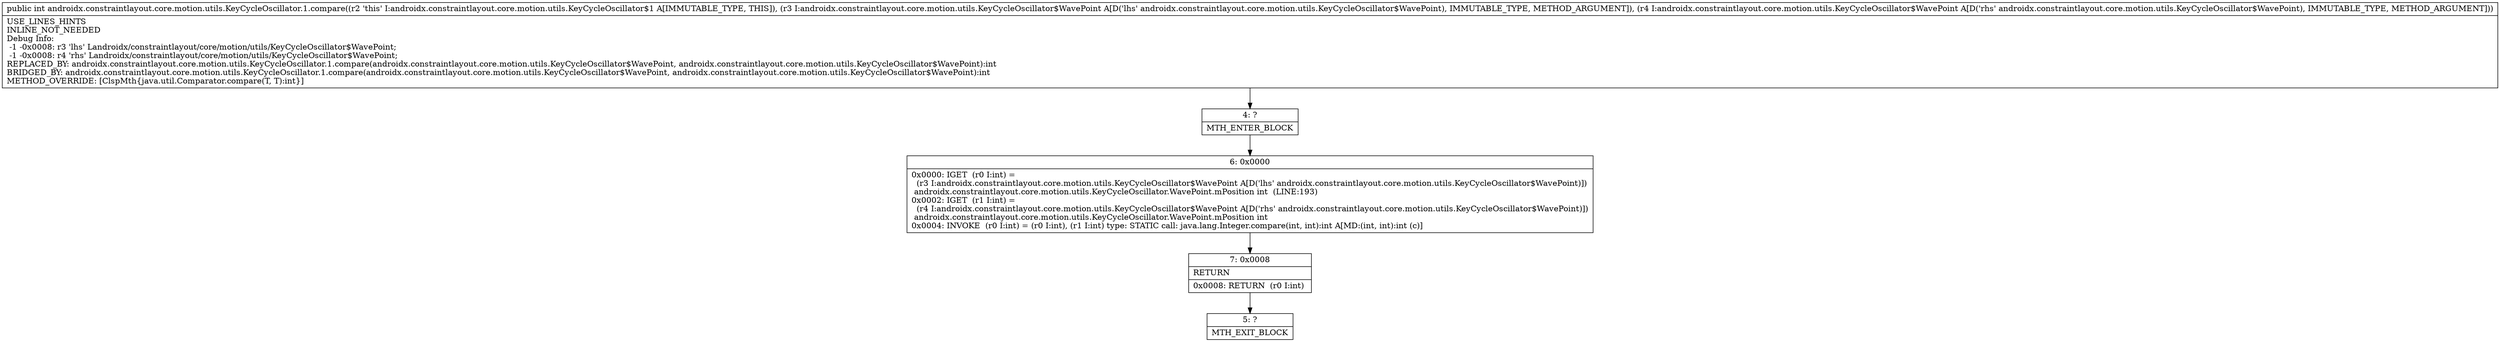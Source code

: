 digraph "CFG forandroidx.constraintlayout.core.motion.utils.KeyCycleOscillator.1.compare(Landroidx\/constraintlayout\/core\/motion\/utils\/KeyCycleOscillator$WavePoint;Landroidx\/constraintlayout\/core\/motion\/utils\/KeyCycleOscillator$WavePoint;)I" {
Node_4 [shape=record,label="{4\:\ ?|MTH_ENTER_BLOCK\l}"];
Node_6 [shape=record,label="{6\:\ 0x0000|0x0000: IGET  (r0 I:int) = \l  (r3 I:androidx.constraintlayout.core.motion.utils.KeyCycleOscillator$WavePoint A[D('lhs' androidx.constraintlayout.core.motion.utils.KeyCycleOscillator$WavePoint)])\l androidx.constraintlayout.core.motion.utils.KeyCycleOscillator.WavePoint.mPosition int  (LINE:193)\l0x0002: IGET  (r1 I:int) = \l  (r4 I:androidx.constraintlayout.core.motion.utils.KeyCycleOscillator$WavePoint A[D('rhs' androidx.constraintlayout.core.motion.utils.KeyCycleOscillator$WavePoint)])\l androidx.constraintlayout.core.motion.utils.KeyCycleOscillator.WavePoint.mPosition int \l0x0004: INVOKE  (r0 I:int) = (r0 I:int), (r1 I:int) type: STATIC call: java.lang.Integer.compare(int, int):int A[MD:(int, int):int (c)]\l}"];
Node_7 [shape=record,label="{7\:\ 0x0008|RETURN\l|0x0008: RETURN  (r0 I:int) \l}"];
Node_5 [shape=record,label="{5\:\ ?|MTH_EXIT_BLOCK\l}"];
MethodNode[shape=record,label="{public int androidx.constraintlayout.core.motion.utils.KeyCycleOscillator.1.compare((r2 'this' I:androidx.constraintlayout.core.motion.utils.KeyCycleOscillator$1 A[IMMUTABLE_TYPE, THIS]), (r3 I:androidx.constraintlayout.core.motion.utils.KeyCycleOscillator$WavePoint A[D('lhs' androidx.constraintlayout.core.motion.utils.KeyCycleOscillator$WavePoint), IMMUTABLE_TYPE, METHOD_ARGUMENT]), (r4 I:androidx.constraintlayout.core.motion.utils.KeyCycleOscillator$WavePoint A[D('rhs' androidx.constraintlayout.core.motion.utils.KeyCycleOscillator$WavePoint), IMMUTABLE_TYPE, METHOD_ARGUMENT]))  | USE_LINES_HINTS\lINLINE_NOT_NEEDED\lDebug Info:\l  \-1 \-0x0008: r3 'lhs' Landroidx\/constraintlayout\/core\/motion\/utils\/KeyCycleOscillator$WavePoint;\l  \-1 \-0x0008: r4 'rhs' Landroidx\/constraintlayout\/core\/motion\/utils\/KeyCycleOscillator$WavePoint;\lREPLACED_BY: androidx.constraintlayout.core.motion.utils.KeyCycleOscillator.1.compare(androidx.constraintlayout.core.motion.utils.KeyCycleOscillator$WavePoint, androidx.constraintlayout.core.motion.utils.KeyCycleOscillator$WavePoint):int\lBRIDGED_BY: androidx.constraintlayout.core.motion.utils.KeyCycleOscillator.1.compare(androidx.constraintlayout.core.motion.utils.KeyCycleOscillator$WavePoint, androidx.constraintlayout.core.motion.utils.KeyCycleOscillator$WavePoint):int\lMETHOD_OVERRIDE: [ClspMth\{java.util.Comparator.compare(T, T):int\}]\l}"];
MethodNode -> Node_4;Node_4 -> Node_6;
Node_6 -> Node_7;
Node_7 -> Node_5;
}

